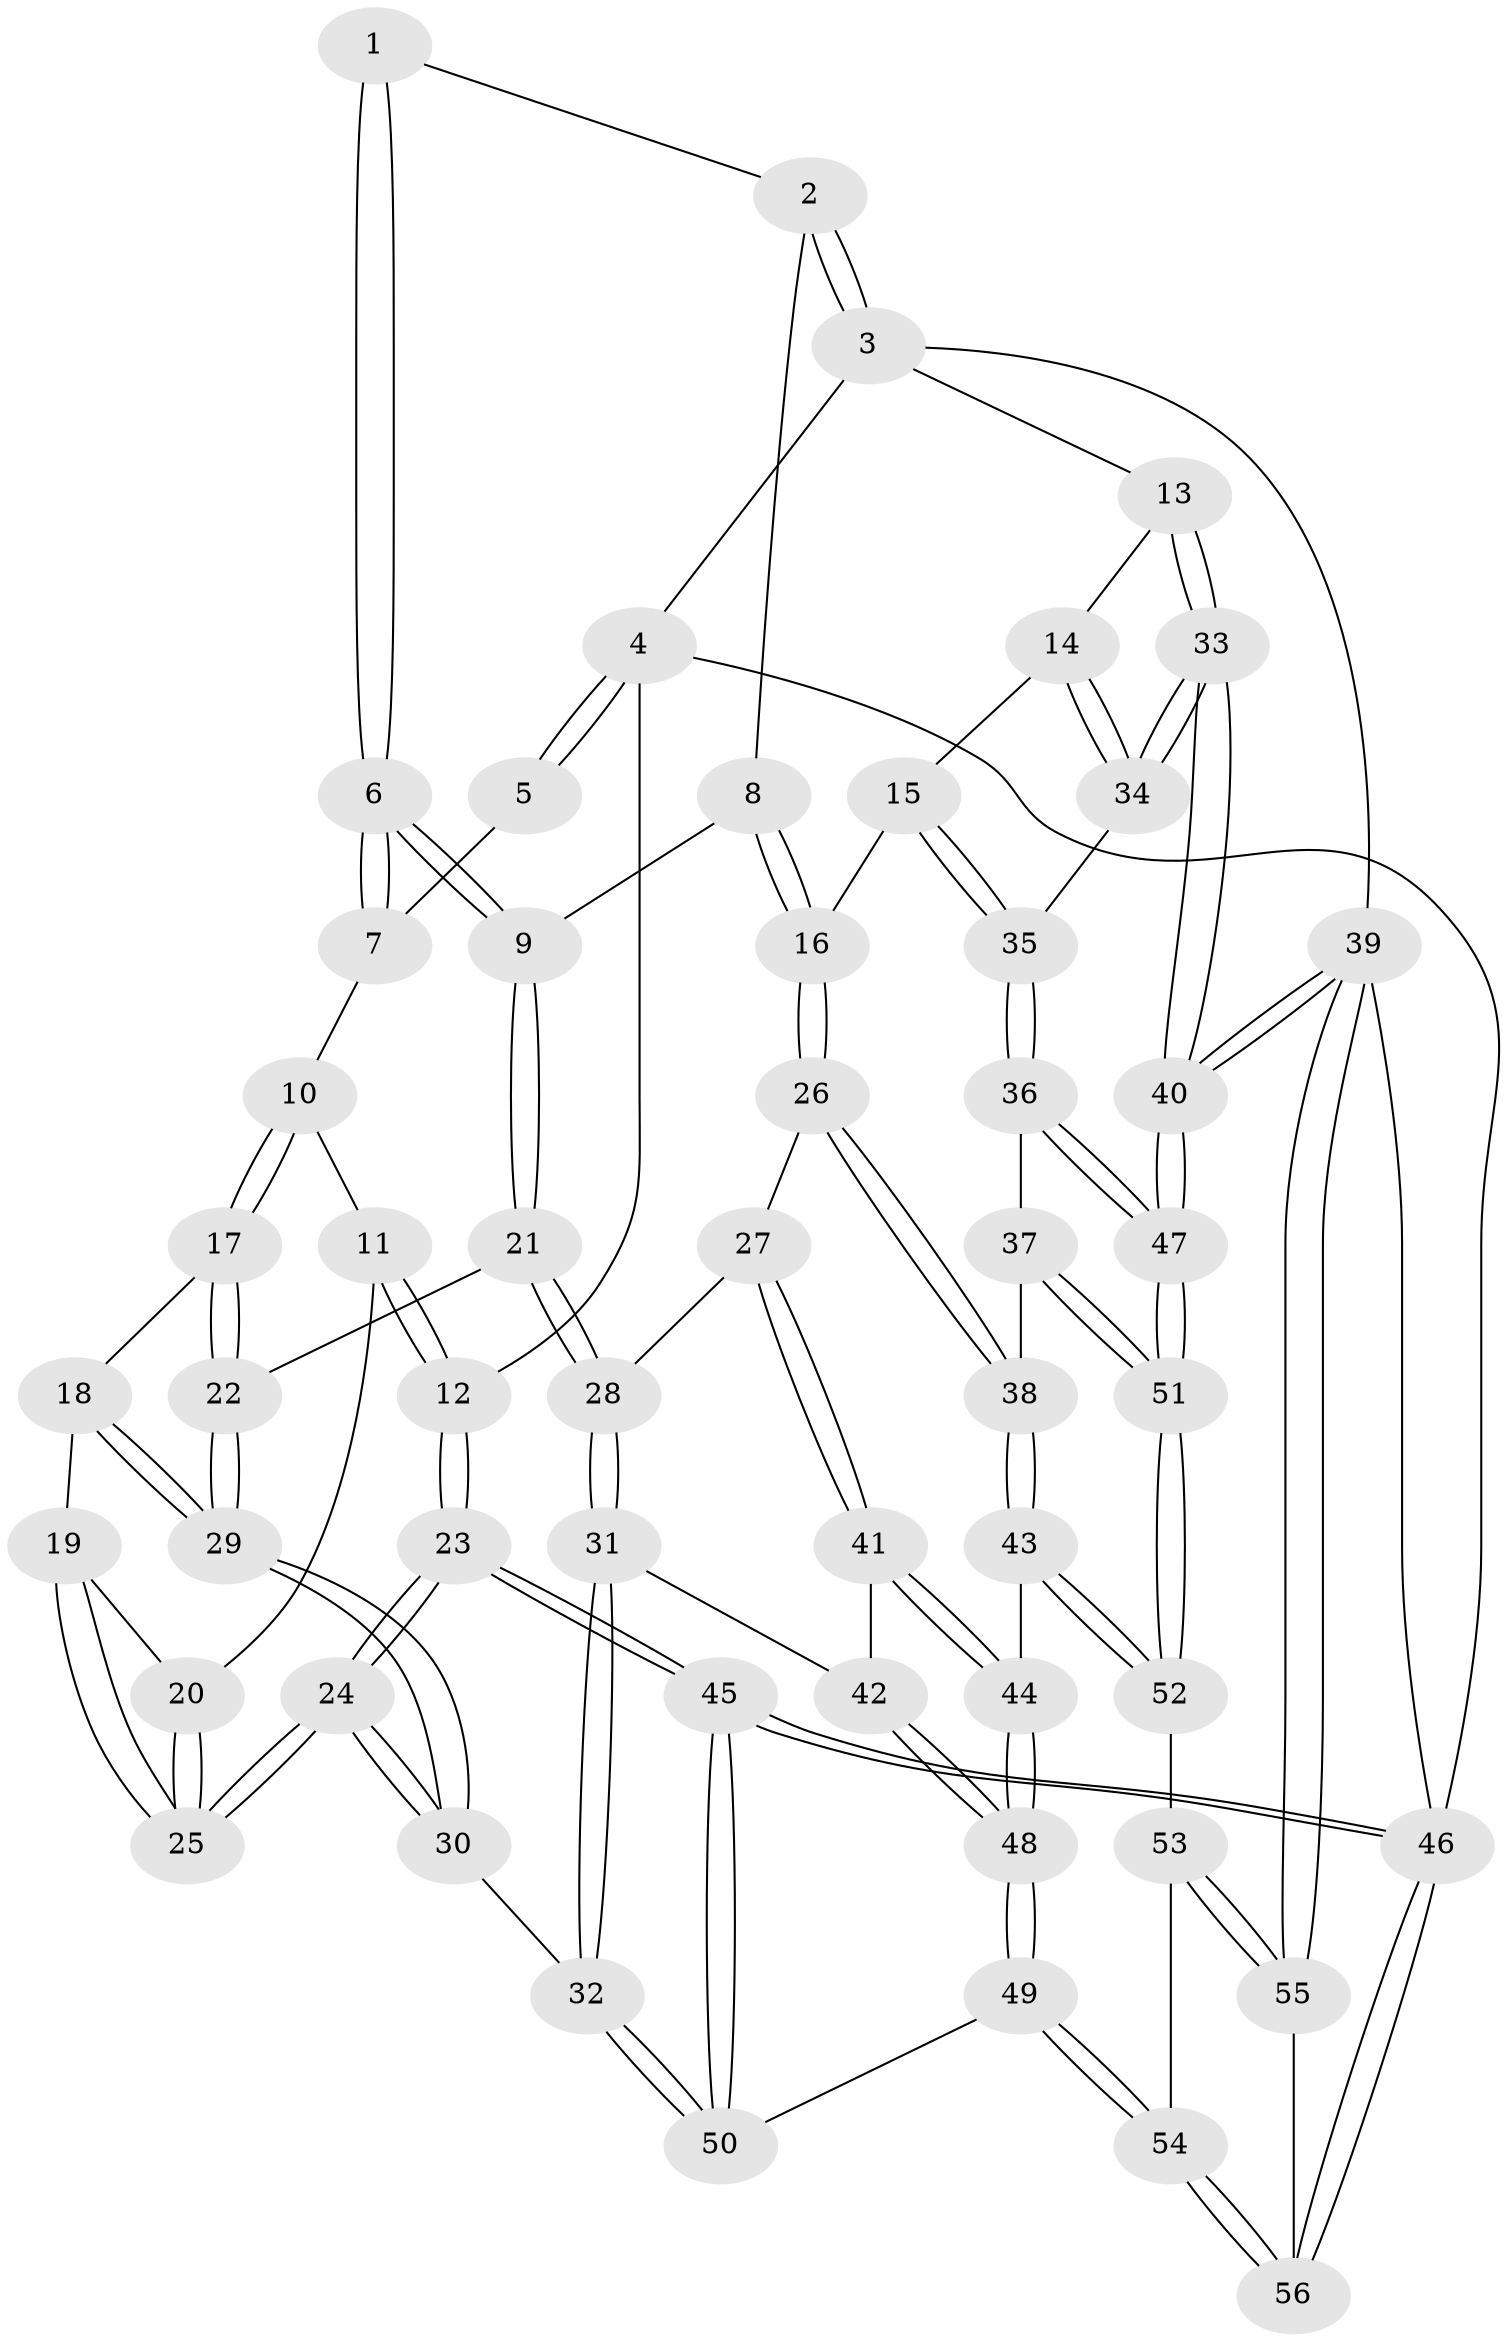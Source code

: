 // coarse degree distribution, {3: 0.18181818181818182, 5: 0.30303030303030304, 6: 0.09090909090909091, 4: 0.42424242424242425}
// Generated by graph-tools (version 1.1) at 2025/52/02/27/25 19:52:36]
// undirected, 56 vertices, 137 edges
graph export_dot {
graph [start="1"]
  node [color=gray90,style=filled];
  1 [pos="+0.2427665783687911+0"];
  2 [pos="+0.5362372815011552+0"];
  3 [pos="+1+0"];
  4 [pos="+0+0"];
  5 [pos="+0+0"];
  6 [pos="+0.247923334540345+0.12838452607618367"];
  7 [pos="+0.13012599867334246+0.09271472689813907"];
  8 [pos="+0.5355426866860286+0"];
  9 [pos="+0.27573138295393396+0.15267526857088978"];
  10 [pos="+0.09703303871884171+0.15509145971105934"];
  11 [pos="+0.08380808498572173+0.16102057356164565"];
  12 [pos="+0+0.20184084090676227"];
  13 [pos="+1+0"];
  14 [pos="+0.8883739381927783+0.17103915431714742"];
  15 [pos="+0.7575170840209426+0.23114708087825925"];
  16 [pos="+0.615614711576763+0.1926467423499294"];
  17 [pos="+0.11609170982363003+0.1863979399865176"];
  18 [pos="+0.11582726702719486+0.2518198654364572"];
  19 [pos="+0.10818842701856499+0.2526766780374885"];
  20 [pos="+0.06926043895494906+0.22160789167327635"];
  21 [pos="+0.27663473277931233+0.23793078977545015"];
  22 [pos="+0.2545379440909699+0.2475178285719129"];
  23 [pos="+0+0.4435369261399852"];
  24 [pos="+0+0.44395885003553737"];
  25 [pos="+0+0.2993040015468595"];
  26 [pos="+0.4933786899273702+0.3471522111604755"];
  27 [pos="+0.43122165867108964+0.3592232042192442"];
  28 [pos="+0.42604764472718604+0.35881584790186194"];
  29 [pos="+0.17875390912559247+0.30254212605234326"];
  30 [pos="+0.0718257355404733+0.5055968763365135"];
  31 [pos="+0.2647331608935063+0.47185349894078044"];
  32 [pos="+0.08506921410649229+0.5144064097649732"];
  33 [pos="+1+0.45069824506675826"];
  34 [pos="+0.9872948792533894+0.39800457050401966"];
  35 [pos="+0.8158539167791661+0.4220169132443756"];
  36 [pos="+0.8023419681206558+0.47482390671802827"];
  37 [pos="+0.6185102939899081+0.539569222862642"];
  38 [pos="+0.6089461741599657+0.5390253504381026"];
  39 [pos="+1+1"];
  40 [pos="+1+0.9310047519094364"];
  41 [pos="+0.40456261946700994+0.5914602437914352"];
  42 [pos="+0.2715230925373028+0.48106707134911186"];
  43 [pos="+0.5909320356985648+0.5671352840903083"];
  44 [pos="+0.41977913117582866+0.7037045430037603"];
  45 [pos="+0+1"];
  46 [pos="+0+1"];
  47 [pos="+1+0.8258082261873984"];
  48 [pos="+0.39927024584412407+0.739886111928208"];
  49 [pos="+0.3585495490727935+0.8404775552548486"];
  50 [pos="+0.20959264176554904+0.780075304635539"];
  51 [pos="+0.8441351691633376+0.787636147278234"];
  52 [pos="+0.6591346816015936+0.801145100768708"];
  53 [pos="+0.6414351720009475+0.809061031005288"];
  54 [pos="+0.35864287393695915+0.8406281522936224"];
  55 [pos="+0.6642084245668685+1"];
  56 [pos="+0.38617941173481724+1"];
  1 -- 2;
  1 -- 6;
  1 -- 6;
  2 -- 3;
  2 -- 3;
  2 -- 8;
  3 -- 4;
  3 -- 13;
  3 -- 39;
  4 -- 5;
  4 -- 5;
  4 -- 12;
  4 -- 46;
  5 -- 7;
  6 -- 7;
  6 -- 7;
  6 -- 9;
  6 -- 9;
  7 -- 10;
  8 -- 9;
  8 -- 16;
  8 -- 16;
  9 -- 21;
  9 -- 21;
  10 -- 11;
  10 -- 17;
  10 -- 17;
  11 -- 12;
  11 -- 12;
  11 -- 20;
  12 -- 23;
  12 -- 23;
  13 -- 14;
  13 -- 33;
  13 -- 33;
  14 -- 15;
  14 -- 34;
  14 -- 34;
  15 -- 16;
  15 -- 35;
  15 -- 35;
  16 -- 26;
  16 -- 26;
  17 -- 18;
  17 -- 22;
  17 -- 22;
  18 -- 19;
  18 -- 29;
  18 -- 29;
  19 -- 20;
  19 -- 25;
  19 -- 25;
  20 -- 25;
  20 -- 25;
  21 -- 22;
  21 -- 28;
  21 -- 28;
  22 -- 29;
  22 -- 29;
  23 -- 24;
  23 -- 24;
  23 -- 45;
  23 -- 45;
  24 -- 25;
  24 -- 25;
  24 -- 30;
  24 -- 30;
  26 -- 27;
  26 -- 38;
  26 -- 38;
  27 -- 28;
  27 -- 41;
  27 -- 41;
  28 -- 31;
  28 -- 31;
  29 -- 30;
  29 -- 30;
  30 -- 32;
  31 -- 32;
  31 -- 32;
  31 -- 42;
  32 -- 50;
  32 -- 50;
  33 -- 34;
  33 -- 34;
  33 -- 40;
  33 -- 40;
  34 -- 35;
  35 -- 36;
  35 -- 36;
  36 -- 37;
  36 -- 47;
  36 -- 47;
  37 -- 38;
  37 -- 51;
  37 -- 51;
  38 -- 43;
  38 -- 43;
  39 -- 40;
  39 -- 40;
  39 -- 55;
  39 -- 55;
  39 -- 46;
  40 -- 47;
  40 -- 47;
  41 -- 42;
  41 -- 44;
  41 -- 44;
  42 -- 48;
  42 -- 48;
  43 -- 44;
  43 -- 52;
  43 -- 52;
  44 -- 48;
  44 -- 48;
  45 -- 46;
  45 -- 46;
  45 -- 50;
  45 -- 50;
  46 -- 56;
  46 -- 56;
  47 -- 51;
  47 -- 51;
  48 -- 49;
  48 -- 49;
  49 -- 50;
  49 -- 54;
  49 -- 54;
  51 -- 52;
  51 -- 52;
  52 -- 53;
  53 -- 54;
  53 -- 55;
  53 -- 55;
  54 -- 56;
  54 -- 56;
  55 -- 56;
}
